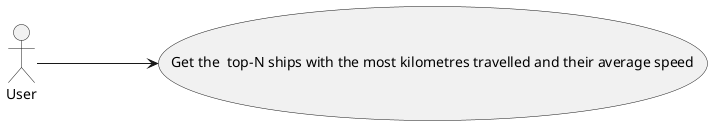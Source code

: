 @startuml
'https://plantuml.com/use-case-diagram

left to right direction

:User: as USER
(Get the  top-N ships with the most kilometres travelled and their average speed) as (Use)

USER ---> (Use)

@enduml